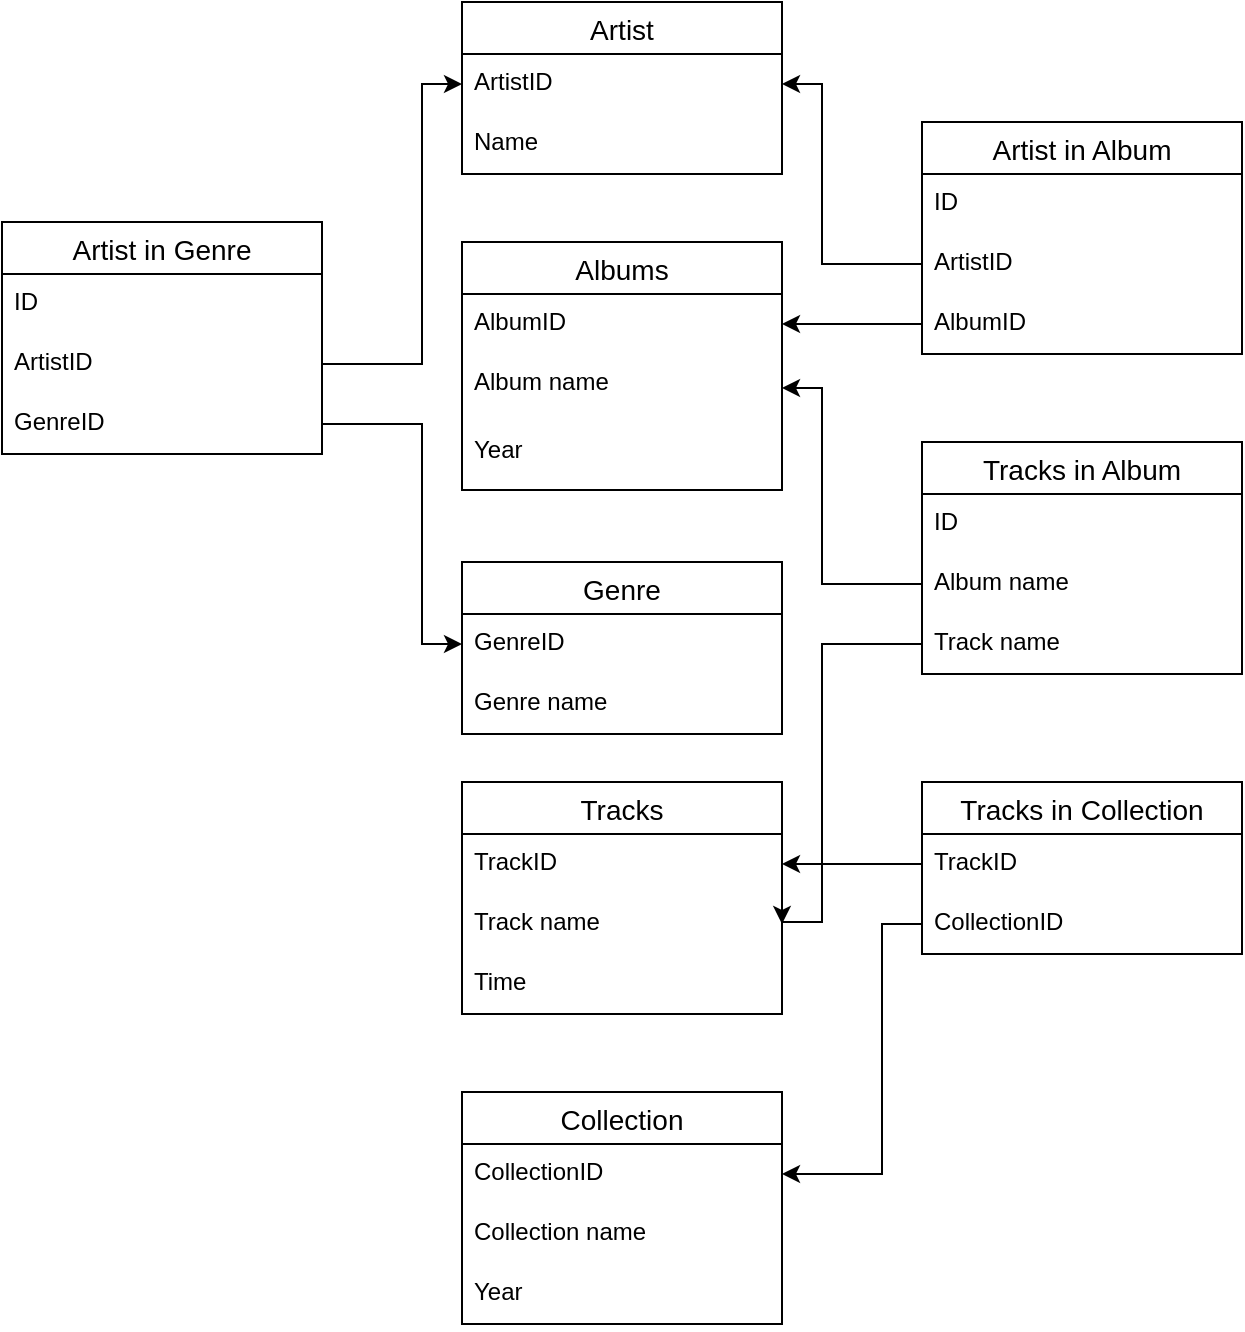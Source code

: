 <mxfile version="13.9.9" type="device"><diagram id="XKB13dEVoD_WA2yF8YYm" name="Страница 1"><mxGraphModel dx="1086" dy="806" grid="1" gridSize="10" guides="1" tooltips="1" connect="1" arrows="1" fold="1" page="1" pageScale="1" pageWidth="827" pageHeight="1169" math="0" shadow="0"><root><mxCell id="0"/><mxCell id="1" parent="0"/><mxCell id="lev0BeTbPNAyUOjGqHtV-58" value="Albums" style="swimlane;fontStyle=0;childLayout=stackLayout;horizontal=1;startSize=26;horizontalStack=0;resizeParent=1;resizeParentMax=0;resizeLast=0;collapsible=1;marginBottom=0;align=center;fontSize=14;" parent="1" vertex="1"><mxGeometry x="240" y="160" width="160" height="124" as="geometry"/></mxCell><mxCell id="lev0BeTbPNAyUOjGqHtV-60" value="AlbumID" style="text;strokeColor=none;fillColor=none;spacingLeft=4;spacingRight=4;overflow=hidden;rotatable=0;points=[[0,0.5],[1,0.5]];portConstraint=eastwest;fontSize=12;" parent="lev0BeTbPNAyUOjGqHtV-58" vertex="1"><mxGeometry y="26" width="160" height="30" as="geometry"/></mxCell><mxCell id="lev0BeTbPNAyUOjGqHtV-61" value="Album name" style="text;strokeColor=none;fillColor=none;spacingLeft=4;spacingRight=4;overflow=hidden;rotatable=0;points=[[0,0.5],[1,0.5]];portConstraint=eastwest;fontSize=12;" parent="lev0BeTbPNAyUOjGqHtV-58" vertex="1"><mxGeometry y="56" width="160" height="34" as="geometry"/></mxCell><mxCell id="lev0BeTbPNAyUOjGqHtV-74" value="Year" style="text;strokeColor=none;fillColor=none;spacingLeft=4;spacingRight=4;overflow=hidden;rotatable=0;points=[[0,0.5],[1,0.5]];portConstraint=eastwest;fontSize=12;" parent="lev0BeTbPNAyUOjGqHtV-58" vertex="1"><mxGeometry y="90" width="160" height="34" as="geometry"/></mxCell><mxCell id="lev0BeTbPNAyUOjGqHtV-62" value="Tracks" style="swimlane;fontStyle=0;childLayout=stackLayout;horizontal=1;startSize=26;horizontalStack=0;resizeParent=1;resizeParentMax=0;resizeLast=0;collapsible=1;marginBottom=0;align=center;fontSize=14;" parent="1" vertex="1"><mxGeometry x="240" y="430" width="160" height="116" as="geometry"/></mxCell><mxCell id="lev0BeTbPNAyUOjGqHtV-64" value="TrackID" style="text;strokeColor=none;fillColor=none;spacingLeft=4;spacingRight=4;overflow=hidden;rotatable=0;points=[[0,0.5],[1,0.5]];portConstraint=eastwest;fontSize=12;" parent="lev0BeTbPNAyUOjGqHtV-62" vertex="1"><mxGeometry y="26" width="160" height="30" as="geometry"/></mxCell><mxCell id="lev0BeTbPNAyUOjGqHtV-65" value="Track name" style="text;strokeColor=none;fillColor=none;spacingLeft=4;spacingRight=4;overflow=hidden;rotatable=0;points=[[0,0.5],[1,0.5]];portConstraint=eastwest;fontSize=12;" parent="lev0BeTbPNAyUOjGqHtV-62" vertex="1"><mxGeometry y="56" width="160" height="30" as="geometry"/></mxCell><mxCell id="MZSkqX_Ck4U_Cw7trpvo-1" value="Time" style="text;strokeColor=none;fillColor=none;spacingLeft=4;spacingRight=4;overflow=hidden;rotatable=0;points=[[0,0.5],[1,0.5]];portConstraint=eastwest;fontSize=12;" parent="lev0BeTbPNAyUOjGqHtV-62" vertex="1"><mxGeometry y="86" width="160" height="30" as="geometry"/></mxCell><mxCell id="lev0BeTbPNAyUOjGqHtV-66" value="Genre" style="swimlane;fontStyle=0;childLayout=stackLayout;horizontal=1;startSize=26;horizontalStack=0;resizeParent=1;resizeParentMax=0;resizeLast=0;collapsible=1;marginBottom=0;align=center;fontSize=14;" parent="1" vertex="1"><mxGeometry x="240" y="320" width="160" height="86" as="geometry"/></mxCell><mxCell id="lev0BeTbPNAyUOjGqHtV-75" value="GenreID" style="text;strokeColor=none;fillColor=none;spacingLeft=4;spacingRight=4;overflow=hidden;rotatable=0;points=[[0,0.5],[1,0.5]];portConstraint=eastwest;fontSize=12;" parent="lev0BeTbPNAyUOjGqHtV-66" vertex="1"><mxGeometry y="26" width="160" height="30" as="geometry"/></mxCell><mxCell id="lev0BeTbPNAyUOjGqHtV-67" value="Genre name" style="text;strokeColor=none;fillColor=none;spacingLeft=4;spacingRight=4;overflow=hidden;rotatable=0;points=[[0,0.5],[1,0.5]];portConstraint=eastwest;fontSize=12;" parent="lev0BeTbPNAyUOjGqHtV-66" vertex="1"><mxGeometry y="56" width="160" height="30" as="geometry"/></mxCell><mxCell id="lev0BeTbPNAyUOjGqHtV-70" value="Artist" style="swimlane;fontStyle=0;childLayout=stackLayout;horizontal=1;startSize=26;horizontalStack=0;resizeParent=1;resizeParentMax=0;resizeLast=0;collapsible=1;marginBottom=0;align=center;fontSize=14;" parent="1" vertex="1"><mxGeometry x="240" y="40" width="160" height="86" as="geometry"/></mxCell><mxCell id="lev0BeTbPNAyUOjGqHtV-71" value="ArtistID" style="text;strokeColor=none;fillColor=none;spacingLeft=4;spacingRight=4;overflow=hidden;rotatable=0;points=[[0,0.5],[1,0.5]];portConstraint=eastwest;fontSize=12;" parent="lev0BeTbPNAyUOjGqHtV-70" vertex="1"><mxGeometry y="26" width="160" height="30" as="geometry"/></mxCell><mxCell id="lev0BeTbPNAyUOjGqHtV-72" value="Name" style="text;strokeColor=none;fillColor=none;spacingLeft=4;spacingRight=4;overflow=hidden;rotatable=0;points=[[0,0.5],[1,0.5]];portConstraint=eastwest;fontSize=12;" parent="lev0BeTbPNAyUOjGqHtV-70" vertex="1"><mxGeometry y="56" width="160" height="30" as="geometry"/></mxCell><mxCell id="lev0BeTbPNAyUOjGqHtV-77" style="edgeStyle=orthogonalEdgeStyle;rounded=0;orthogonalLoop=1;jettySize=auto;html=1;exitX=0;exitY=0.5;exitDx=0;exitDy=0;entryX=0;entryY=0.5;entryDx=0;entryDy=0;" parent="lev0BeTbPNAyUOjGqHtV-70" source="lev0BeTbPNAyUOjGqHtV-72" target="lev0BeTbPNAyUOjGqHtV-72" edge="1"><mxGeometry relative="1" as="geometry"><mxPoint x="-40" y="71" as="targetPoint"/><Array as="points"/></mxGeometry></mxCell><mxCell id="D2W5BlmyT8KEqmbFOFfx-1" value="Collection" style="swimlane;fontStyle=0;childLayout=stackLayout;horizontal=1;startSize=26;horizontalStack=0;resizeParent=1;resizeParentMax=0;resizeLast=0;collapsible=1;marginBottom=0;align=center;fontSize=14;" parent="1" vertex="1"><mxGeometry x="240" y="585" width="160" height="116" as="geometry"/></mxCell><mxCell id="D2W5BlmyT8KEqmbFOFfx-6" value="CollectionID" style="text;strokeColor=none;fillColor=none;spacingLeft=4;spacingRight=4;overflow=hidden;rotatable=0;points=[[0,0.5],[1,0.5]];portConstraint=eastwest;fontSize=12;" parent="D2W5BlmyT8KEqmbFOFfx-1" vertex="1"><mxGeometry y="26" width="160" height="30" as="geometry"/></mxCell><mxCell id="D2W5BlmyT8KEqmbFOFfx-3" value="Collection name" style="text;strokeColor=none;fillColor=none;spacingLeft=4;spacingRight=4;overflow=hidden;rotatable=0;points=[[0,0.5],[1,0.5]];portConstraint=eastwest;fontSize=12;" parent="D2W5BlmyT8KEqmbFOFfx-1" vertex="1"><mxGeometry y="56" width="160" height="30" as="geometry"/></mxCell><mxCell id="D2W5BlmyT8KEqmbFOFfx-4" value="Year" style="text;strokeColor=none;fillColor=none;spacingLeft=4;spacingRight=4;overflow=hidden;rotatable=0;points=[[0,0.5],[1,0.5]];portConstraint=eastwest;fontSize=12;" parent="D2W5BlmyT8KEqmbFOFfx-1" vertex="1"><mxGeometry y="86" width="160" height="30" as="geometry"/></mxCell><mxCell id="Jn6FppJWZFzpX4T1Afpk-2" value="Tracks in Collection" style="swimlane;fontStyle=0;childLayout=stackLayout;horizontal=1;startSize=26;horizontalStack=0;resizeParent=1;resizeParentMax=0;resizeLast=0;collapsible=1;marginBottom=0;align=center;fontSize=14;" parent="1" vertex="1"><mxGeometry x="470" y="430" width="160" height="86" as="geometry"/></mxCell><mxCell id="Jn6FppJWZFzpX4T1Afpk-3" value="TrackID" style="text;strokeColor=none;fillColor=none;spacingLeft=4;spacingRight=4;overflow=hidden;rotatable=0;points=[[0,0.5],[1,0.5]];portConstraint=eastwest;fontSize=12;" parent="Jn6FppJWZFzpX4T1Afpk-2" vertex="1"><mxGeometry y="26" width="160" height="30" as="geometry"/></mxCell><mxCell id="Jn6FppJWZFzpX4T1Afpk-5" value="CollectionID" style="text;strokeColor=none;fillColor=none;spacingLeft=4;spacingRight=4;overflow=hidden;rotatable=0;points=[[0,0.5],[1,0.5]];portConstraint=eastwest;fontSize=12;" parent="Jn6FppJWZFzpX4T1Afpk-2" vertex="1"><mxGeometry y="56" width="160" height="30" as="geometry"/></mxCell><mxCell id="Jn6FppJWZFzpX4T1Afpk-6" value="Artist in Album" style="swimlane;fontStyle=0;childLayout=stackLayout;horizontal=1;startSize=26;horizontalStack=0;resizeParent=1;resizeParentMax=0;resizeLast=0;collapsible=1;marginBottom=0;align=center;fontSize=14;" parent="1" vertex="1"><mxGeometry x="470" y="100" width="160" height="116" as="geometry"/></mxCell><mxCell id="Jn6FppJWZFzpX4T1Afpk-19" value="ID" style="text;strokeColor=none;fillColor=none;spacingLeft=4;spacingRight=4;overflow=hidden;rotatable=0;points=[[0,0.5],[1,0.5]];portConstraint=eastwest;fontSize=12;" parent="Jn6FppJWZFzpX4T1Afpk-6" vertex="1"><mxGeometry y="26" width="160" height="30" as="geometry"/></mxCell><mxCell id="Jn6FppJWZFzpX4T1Afpk-7" value="ArtistID" style="text;strokeColor=none;fillColor=none;spacingLeft=4;spacingRight=4;overflow=hidden;rotatable=0;points=[[0,0.5],[1,0.5]];portConstraint=eastwest;fontSize=12;" parent="Jn6FppJWZFzpX4T1Afpk-6" vertex="1"><mxGeometry y="56" width="160" height="30" as="geometry"/></mxCell><mxCell id="Jn6FppJWZFzpX4T1Afpk-8" value="AlbumID" style="text;strokeColor=none;fillColor=none;spacingLeft=4;spacingRight=4;overflow=hidden;rotatable=0;points=[[0,0.5],[1,0.5]];portConstraint=eastwest;fontSize=12;" parent="Jn6FppJWZFzpX4T1Afpk-6" vertex="1"><mxGeometry y="86" width="160" height="30" as="geometry"/></mxCell><mxCell id="Jn6FppJWZFzpX4T1Afpk-14" value="Artist in Genre" style="swimlane;fontStyle=0;childLayout=stackLayout;horizontal=1;startSize=26;horizontalStack=0;resizeParent=1;resizeParentMax=0;resizeLast=0;collapsible=1;marginBottom=0;align=center;fontSize=14;" parent="1" vertex="1"><mxGeometry x="10" y="150" width="160" height="116" as="geometry"/></mxCell><mxCell id="Jn6FppJWZFzpX4T1Afpk-17" value="ID" style="text;strokeColor=none;fillColor=none;spacingLeft=4;spacingRight=4;overflow=hidden;rotatable=0;points=[[0,0.5],[1,0.5]];portConstraint=eastwest;fontSize=12;" parent="Jn6FppJWZFzpX4T1Afpk-14" vertex="1"><mxGeometry y="26" width="160" height="30" as="geometry"/></mxCell><mxCell id="Jn6FppJWZFzpX4T1Afpk-15" value="ArtistID" style="text;strokeColor=none;fillColor=none;spacingLeft=4;spacingRight=4;overflow=hidden;rotatable=0;points=[[0,0.5],[1,0.5]];portConstraint=eastwest;fontSize=12;" parent="Jn6FppJWZFzpX4T1Afpk-14" vertex="1"><mxGeometry y="56" width="160" height="30" as="geometry"/></mxCell><mxCell id="Jn6FppJWZFzpX4T1Afpk-16" value="GenreID" style="text;strokeColor=none;fillColor=none;spacingLeft=4;spacingRight=4;overflow=hidden;rotatable=0;points=[[0,0.5],[1,0.5]];portConstraint=eastwest;fontSize=12;" parent="Jn6FppJWZFzpX4T1Afpk-14" vertex="1"><mxGeometry y="86" width="160" height="30" as="geometry"/></mxCell><mxCell id="Jn6FppJWZFzpX4T1Afpk-20" style="edgeStyle=orthogonalEdgeStyle;rounded=0;orthogonalLoop=1;jettySize=auto;html=1;exitX=0;exitY=0.5;exitDx=0;exitDy=0;entryX=1;entryY=0.5;entryDx=0;entryDy=0;" parent="1" source="Jn6FppJWZFzpX4T1Afpk-7" target="lev0BeTbPNAyUOjGqHtV-71" edge="1"><mxGeometry relative="1" as="geometry"><Array as="points"><mxPoint x="420" y="171"/><mxPoint x="420" y="81"/></Array></mxGeometry></mxCell><mxCell id="Jn6FppJWZFzpX4T1Afpk-21" style="edgeStyle=orthogonalEdgeStyle;rounded=0;orthogonalLoop=1;jettySize=auto;html=1;exitX=0;exitY=0.5;exitDx=0;exitDy=0;entryX=1;entryY=0.5;entryDx=0;entryDy=0;" parent="1" source="Jn6FppJWZFzpX4T1Afpk-8" target="lev0BeTbPNAyUOjGqHtV-60" edge="1"><mxGeometry relative="1" as="geometry"/></mxCell><mxCell id="Jn6FppJWZFzpX4T1Afpk-23" style="edgeStyle=orthogonalEdgeStyle;rounded=0;orthogonalLoop=1;jettySize=auto;html=1;exitX=1;exitY=0.5;exitDx=0;exitDy=0;entryX=0;entryY=0.5;entryDx=0;entryDy=0;" parent="1" source="Jn6FppJWZFzpX4T1Afpk-15" target="lev0BeTbPNAyUOjGqHtV-71" edge="1"><mxGeometry relative="1" as="geometry"><Array as="points"><mxPoint x="220" y="221"/><mxPoint x="220" y="81"/></Array></mxGeometry></mxCell><mxCell id="Jn6FppJWZFzpX4T1Afpk-12" style="edgeStyle=orthogonalEdgeStyle;rounded=0;orthogonalLoop=1;jettySize=auto;html=1;entryX=1;entryY=0.5;entryDx=0;entryDy=0;" parent="1" source="Jn6FppJWZFzpX4T1Afpk-3" target="lev0BeTbPNAyUOjGqHtV-64" edge="1"><mxGeometry relative="1" as="geometry"/></mxCell><mxCell id="Jn6FppJWZFzpX4T1Afpk-26" value="Tracks in Album" style="swimlane;fontStyle=0;childLayout=stackLayout;horizontal=1;startSize=26;horizontalStack=0;resizeParent=1;resizeParentMax=0;resizeLast=0;collapsible=1;marginBottom=0;align=center;fontSize=14;" parent="1" vertex="1"><mxGeometry x="470" y="260" width="160" height="116" as="geometry"/></mxCell><mxCell id="Jn6FppJWZFzpX4T1Afpk-29" value="ID" style="text;strokeColor=none;fillColor=none;spacingLeft=4;spacingRight=4;overflow=hidden;rotatable=0;points=[[0,0.5],[1,0.5]];portConstraint=eastwest;fontSize=12;" parent="Jn6FppJWZFzpX4T1Afpk-26" vertex="1"><mxGeometry y="26" width="160" height="30" as="geometry"/></mxCell><mxCell id="Jn6FppJWZFzpX4T1Afpk-27" value="Album name" style="text;strokeColor=none;fillColor=none;spacingLeft=4;spacingRight=4;overflow=hidden;rotatable=0;points=[[0,0.5],[1,0.5]];portConstraint=eastwest;fontSize=12;" parent="Jn6FppJWZFzpX4T1Afpk-26" vertex="1"><mxGeometry y="56" width="160" height="30" as="geometry"/></mxCell><mxCell id="Jn6FppJWZFzpX4T1Afpk-28" value="Track name" style="text;strokeColor=none;fillColor=none;spacingLeft=4;spacingRight=4;overflow=hidden;rotatable=0;points=[[0,0.5],[1,0.5]];portConstraint=eastwest;fontSize=12;" parent="Jn6FppJWZFzpX4T1Afpk-26" vertex="1"><mxGeometry y="86" width="160" height="30" as="geometry"/></mxCell><mxCell id="Jn6FppJWZFzpX4T1Afpk-30" style="edgeStyle=orthogonalEdgeStyle;rounded=0;orthogonalLoop=1;jettySize=auto;html=1;exitX=0;exitY=0.5;exitDx=0;exitDy=0;entryX=1;entryY=0.5;entryDx=0;entryDy=0;" parent="1" source="Jn6FppJWZFzpX4T1Afpk-28" target="lev0BeTbPNAyUOjGqHtV-65" edge="1"><mxGeometry relative="1" as="geometry"><mxPoint x="410" y="440" as="targetPoint"/><Array as="points"><mxPoint x="420" y="361"/><mxPoint x="420" y="500"/></Array></mxGeometry></mxCell><mxCell id="Jn6FppJWZFzpX4T1Afpk-31" style="edgeStyle=orthogonalEdgeStyle;rounded=0;orthogonalLoop=1;jettySize=auto;html=1;exitX=0;exitY=0.5;exitDx=0;exitDy=0;entryX=1;entryY=0.5;entryDx=0;entryDy=0;" parent="1" source="Jn6FppJWZFzpX4T1Afpk-27" target="lev0BeTbPNAyUOjGqHtV-61" edge="1"><mxGeometry relative="1" as="geometry"><Array as="points"><mxPoint x="420" y="331"/><mxPoint x="420" y="233"/></Array></mxGeometry></mxCell><mxCell id="Jn6FppJWZFzpX4T1Afpk-32" style="edgeStyle=orthogonalEdgeStyle;rounded=0;orthogonalLoop=1;jettySize=auto;html=1;exitX=0;exitY=0.5;exitDx=0;exitDy=0;entryX=1;entryY=0.5;entryDx=0;entryDy=0;" parent="1" source="Jn6FppJWZFzpX4T1Afpk-5" target="D2W5BlmyT8KEqmbFOFfx-6" edge="1"><mxGeometry relative="1" as="geometry"><Array as="points"><mxPoint x="450" y="501"/><mxPoint x="450" y="626"/></Array></mxGeometry></mxCell><mxCell id="Jn6FppJWZFzpX4T1Afpk-33" style="edgeStyle=orthogonalEdgeStyle;rounded=0;orthogonalLoop=1;jettySize=auto;html=1;exitX=1;exitY=0.5;exitDx=0;exitDy=0;entryX=0;entryY=0.5;entryDx=0;entryDy=0;" parent="1" source="Jn6FppJWZFzpX4T1Afpk-16" target="lev0BeTbPNAyUOjGqHtV-75" edge="1"><mxGeometry relative="1" as="geometry"><Array as="points"><mxPoint x="220" y="251"/><mxPoint x="220" y="361"/></Array></mxGeometry></mxCell></root></mxGraphModel></diagram></mxfile>